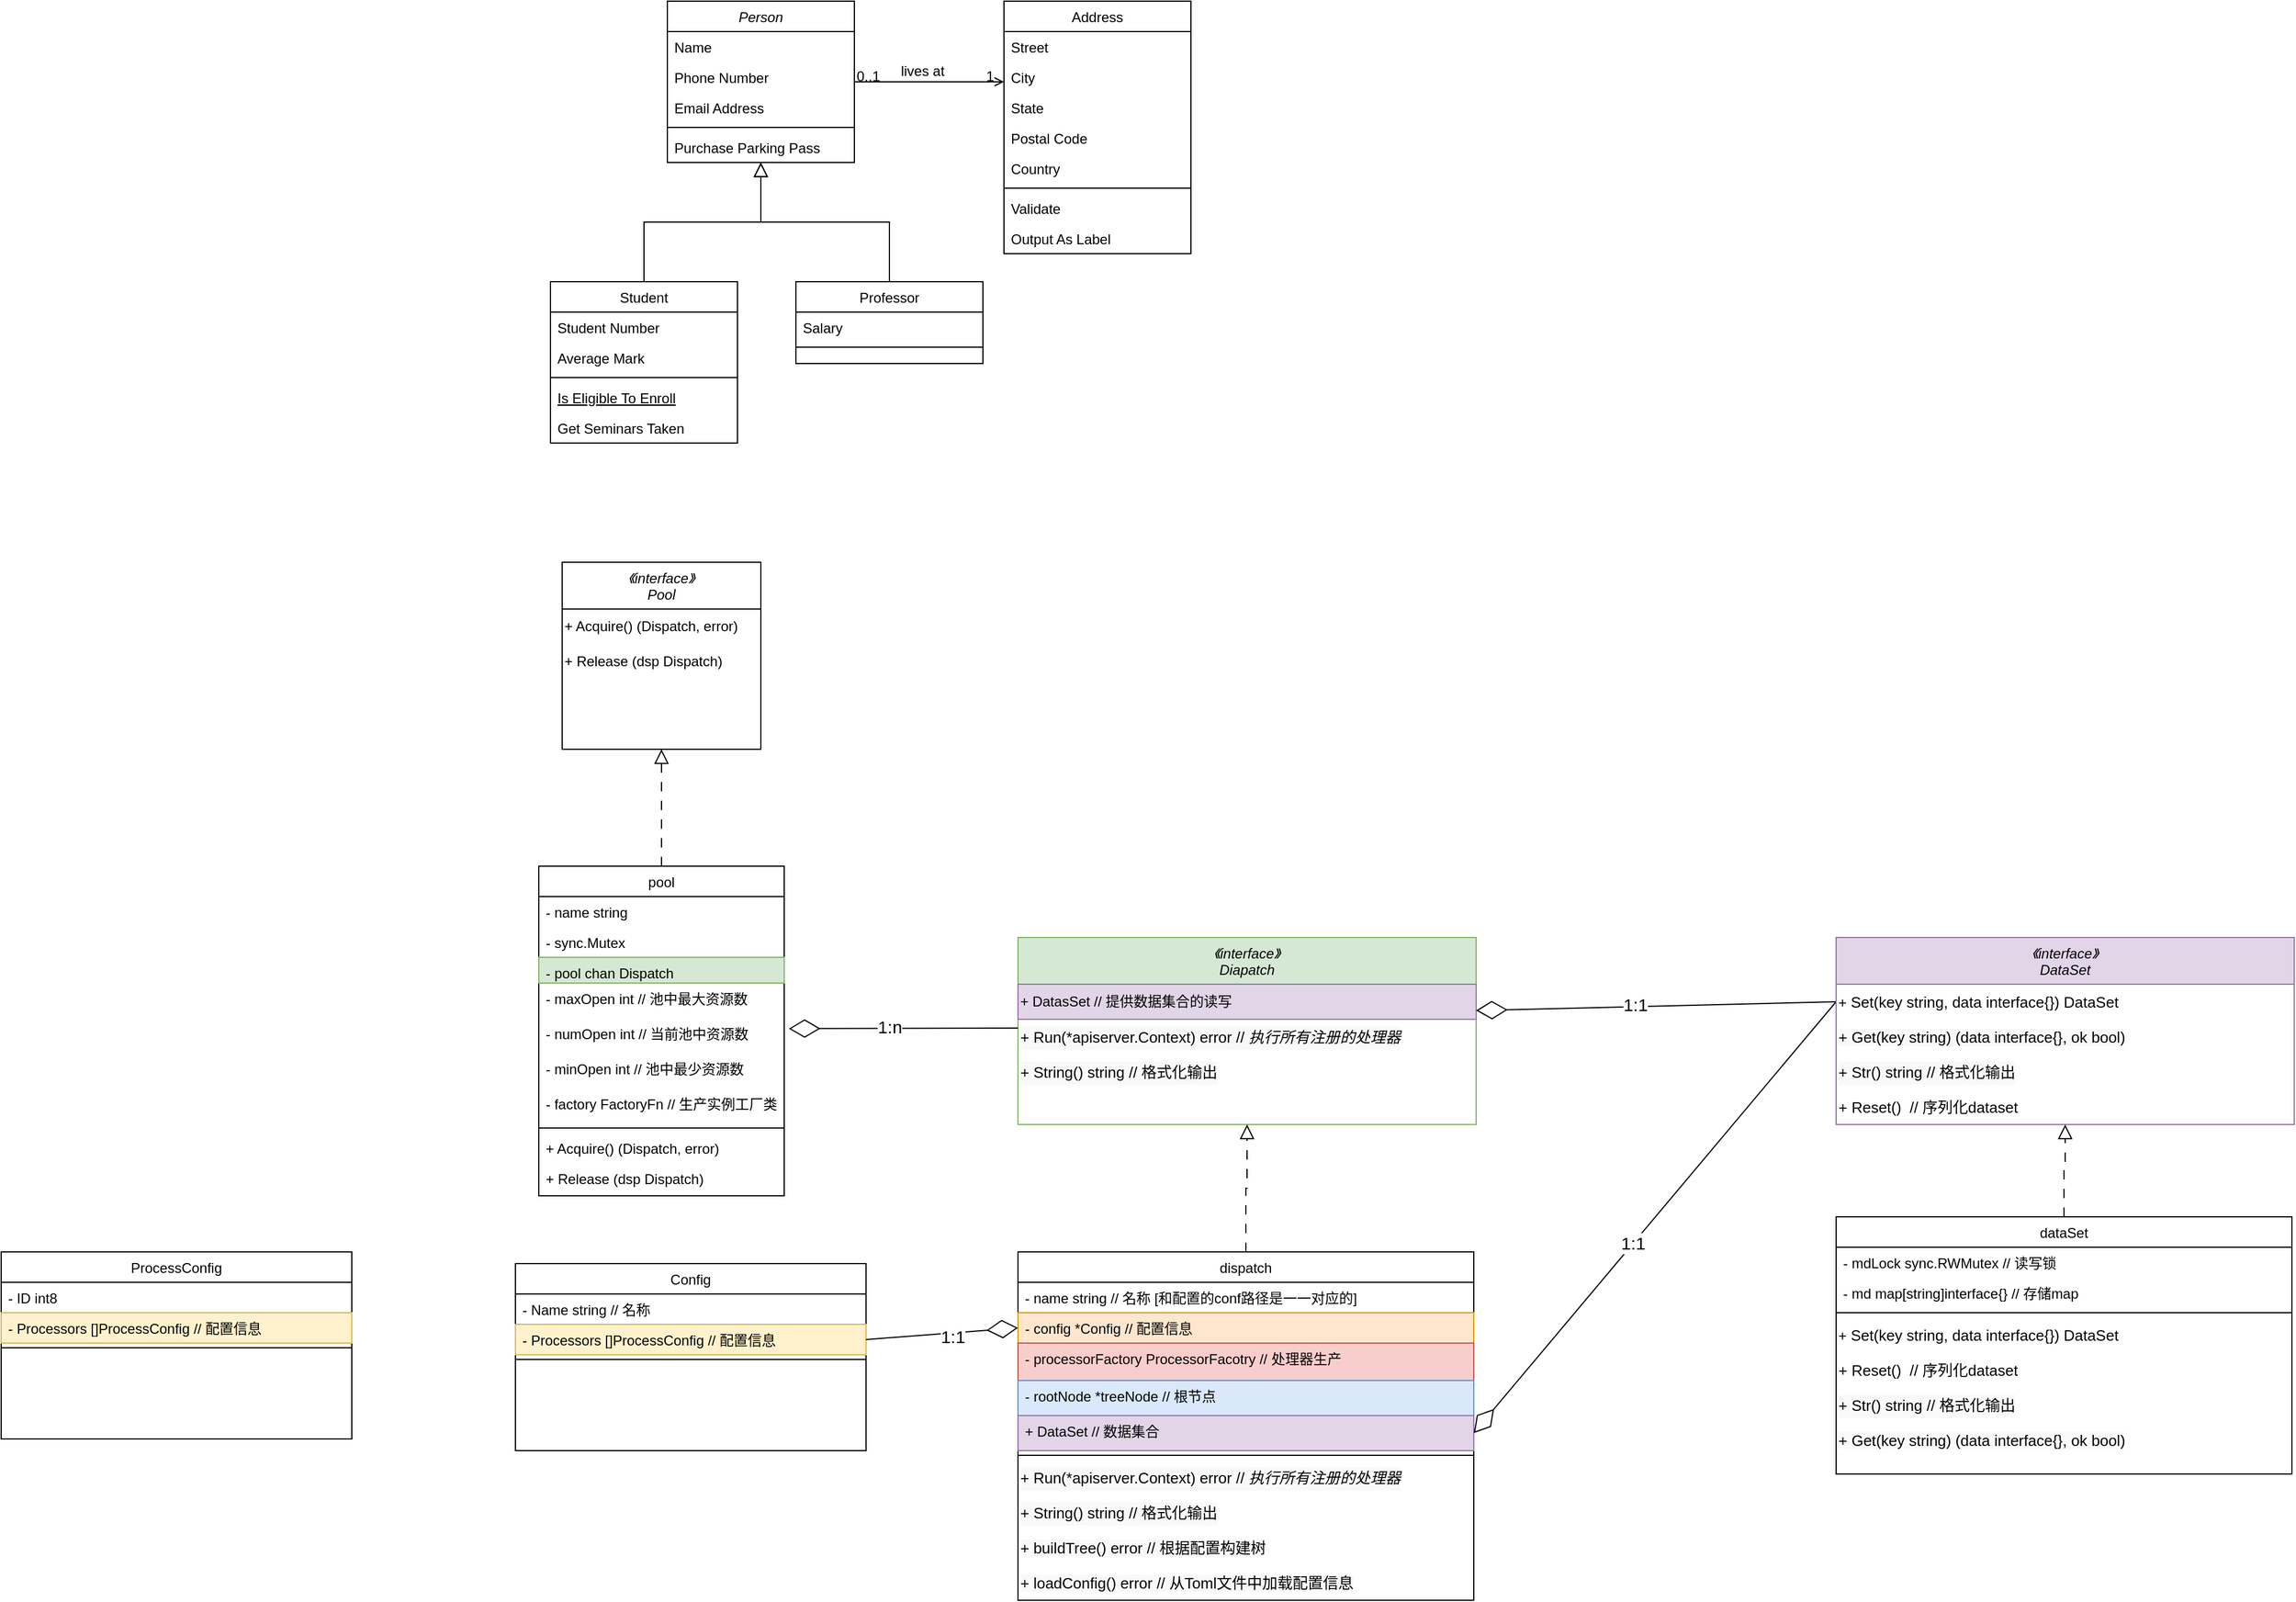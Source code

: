 <mxfile version="24.7.10">
  <diagram id="C5RBs43oDa-KdzZeNtuy" name="Page-1">
    <mxGraphModel dx="2261" dy="785" grid="1" gridSize="10" guides="1" tooltips="1" connect="1" arrows="1" fold="1" page="1" pageScale="1" pageWidth="827" pageHeight="1169" math="0" shadow="0">
      <root>
        <mxCell id="WIyWlLk6GJQsqaUBKTNV-0" />
        <mxCell id="WIyWlLk6GJQsqaUBKTNV-1" parent="WIyWlLk6GJQsqaUBKTNV-0" />
        <mxCell id="zkfFHV4jXpPFQw0GAbJ--0" value="Person" style="swimlane;fontStyle=2;align=center;verticalAlign=top;childLayout=stackLayout;horizontal=1;startSize=26;horizontalStack=0;resizeParent=1;resizeLast=0;collapsible=1;marginBottom=0;rounded=0;shadow=0;strokeWidth=1;" parent="WIyWlLk6GJQsqaUBKTNV-1" vertex="1">
          <mxGeometry x="220" y="120" width="160" height="138" as="geometry">
            <mxRectangle x="230" y="140" width="160" height="26" as="alternateBounds" />
          </mxGeometry>
        </mxCell>
        <mxCell id="zkfFHV4jXpPFQw0GAbJ--1" value="Name" style="text;align=left;verticalAlign=top;spacingLeft=4;spacingRight=4;overflow=hidden;rotatable=0;points=[[0,0.5],[1,0.5]];portConstraint=eastwest;" parent="zkfFHV4jXpPFQw0GAbJ--0" vertex="1">
          <mxGeometry y="26" width="160" height="26" as="geometry" />
        </mxCell>
        <mxCell id="zkfFHV4jXpPFQw0GAbJ--2" value="Phone Number" style="text;align=left;verticalAlign=top;spacingLeft=4;spacingRight=4;overflow=hidden;rotatable=0;points=[[0,0.5],[1,0.5]];portConstraint=eastwest;rounded=0;shadow=0;html=0;" parent="zkfFHV4jXpPFQw0GAbJ--0" vertex="1">
          <mxGeometry y="52" width="160" height="26" as="geometry" />
        </mxCell>
        <mxCell id="zkfFHV4jXpPFQw0GAbJ--3" value="Email Address" style="text;align=left;verticalAlign=top;spacingLeft=4;spacingRight=4;overflow=hidden;rotatable=0;points=[[0,0.5],[1,0.5]];portConstraint=eastwest;rounded=0;shadow=0;html=0;" parent="zkfFHV4jXpPFQw0GAbJ--0" vertex="1">
          <mxGeometry y="78" width="160" height="26" as="geometry" />
        </mxCell>
        <mxCell id="zkfFHV4jXpPFQw0GAbJ--4" value="" style="line;html=1;strokeWidth=1;align=left;verticalAlign=middle;spacingTop=-1;spacingLeft=3;spacingRight=3;rotatable=0;labelPosition=right;points=[];portConstraint=eastwest;" parent="zkfFHV4jXpPFQw0GAbJ--0" vertex="1">
          <mxGeometry y="104" width="160" height="8" as="geometry" />
        </mxCell>
        <mxCell id="zkfFHV4jXpPFQw0GAbJ--5" value="Purchase Parking Pass" style="text;align=left;verticalAlign=top;spacingLeft=4;spacingRight=4;overflow=hidden;rotatable=0;points=[[0,0.5],[1,0.5]];portConstraint=eastwest;" parent="zkfFHV4jXpPFQw0GAbJ--0" vertex="1">
          <mxGeometry y="112" width="160" height="26" as="geometry" />
        </mxCell>
        <mxCell id="zkfFHV4jXpPFQw0GAbJ--6" value="Student" style="swimlane;fontStyle=0;align=center;verticalAlign=top;childLayout=stackLayout;horizontal=1;startSize=26;horizontalStack=0;resizeParent=1;resizeLast=0;collapsible=1;marginBottom=0;rounded=0;shadow=0;strokeWidth=1;" parent="WIyWlLk6GJQsqaUBKTNV-1" vertex="1">
          <mxGeometry x="120" y="360" width="160" height="138" as="geometry">
            <mxRectangle x="130" y="380" width="160" height="26" as="alternateBounds" />
          </mxGeometry>
        </mxCell>
        <mxCell id="zkfFHV4jXpPFQw0GAbJ--7" value="Student Number" style="text;align=left;verticalAlign=top;spacingLeft=4;spacingRight=4;overflow=hidden;rotatable=0;points=[[0,0.5],[1,0.5]];portConstraint=eastwest;" parent="zkfFHV4jXpPFQw0GAbJ--6" vertex="1">
          <mxGeometry y="26" width="160" height="26" as="geometry" />
        </mxCell>
        <mxCell id="zkfFHV4jXpPFQw0GAbJ--8" value="Average Mark" style="text;align=left;verticalAlign=top;spacingLeft=4;spacingRight=4;overflow=hidden;rotatable=0;points=[[0,0.5],[1,0.5]];portConstraint=eastwest;rounded=0;shadow=0;html=0;" parent="zkfFHV4jXpPFQw0GAbJ--6" vertex="1">
          <mxGeometry y="52" width="160" height="26" as="geometry" />
        </mxCell>
        <mxCell id="zkfFHV4jXpPFQw0GAbJ--9" value="" style="line;html=1;strokeWidth=1;align=left;verticalAlign=middle;spacingTop=-1;spacingLeft=3;spacingRight=3;rotatable=0;labelPosition=right;points=[];portConstraint=eastwest;" parent="zkfFHV4jXpPFQw0GAbJ--6" vertex="1">
          <mxGeometry y="78" width="160" height="8" as="geometry" />
        </mxCell>
        <mxCell id="zkfFHV4jXpPFQw0GAbJ--10" value="Is Eligible To Enroll" style="text;align=left;verticalAlign=top;spacingLeft=4;spacingRight=4;overflow=hidden;rotatable=0;points=[[0,0.5],[1,0.5]];portConstraint=eastwest;fontStyle=4" parent="zkfFHV4jXpPFQw0GAbJ--6" vertex="1">
          <mxGeometry y="86" width="160" height="26" as="geometry" />
        </mxCell>
        <mxCell id="zkfFHV4jXpPFQw0GAbJ--11" value="Get Seminars Taken" style="text;align=left;verticalAlign=top;spacingLeft=4;spacingRight=4;overflow=hidden;rotatable=0;points=[[0,0.5],[1,0.5]];portConstraint=eastwest;" parent="zkfFHV4jXpPFQw0GAbJ--6" vertex="1">
          <mxGeometry y="112" width="160" height="26" as="geometry" />
        </mxCell>
        <mxCell id="zkfFHV4jXpPFQw0GAbJ--12" value="" style="endArrow=block;endSize=10;endFill=0;shadow=0;strokeWidth=1;rounded=0;curved=0;edgeStyle=elbowEdgeStyle;elbow=vertical;" parent="WIyWlLk6GJQsqaUBKTNV-1" source="zkfFHV4jXpPFQw0GAbJ--6" target="zkfFHV4jXpPFQw0GAbJ--0" edge="1">
          <mxGeometry width="160" relative="1" as="geometry">
            <mxPoint x="200" y="203" as="sourcePoint" />
            <mxPoint x="200" y="203" as="targetPoint" />
          </mxGeometry>
        </mxCell>
        <mxCell id="zkfFHV4jXpPFQw0GAbJ--13" value="Professor" style="swimlane;fontStyle=0;align=center;verticalAlign=top;childLayout=stackLayout;horizontal=1;startSize=26;horizontalStack=0;resizeParent=1;resizeLast=0;collapsible=1;marginBottom=0;rounded=0;shadow=0;strokeWidth=1;" parent="WIyWlLk6GJQsqaUBKTNV-1" vertex="1">
          <mxGeometry x="330" y="360" width="160" height="70" as="geometry">
            <mxRectangle x="340" y="380" width="170" height="26" as="alternateBounds" />
          </mxGeometry>
        </mxCell>
        <mxCell id="zkfFHV4jXpPFQw0GAbJ--14" value="Salary" style="text;align=left;verticalAlign=top;spacingLeft=4;spacingRight=4;overflow=hidden;rotatable=0;points=[[0,0.5],[1,0.5]];portConstraint=eastwest;" parent="zkfFHV4jXpPFQw0GAbJ--13" vertex="1">
          <mxGeometry y="26" width="160" height="26" as="geometry" />
        </mxCell>
        <mxCell id="zkfFHV4jXpPFQw0GAbJ--15" value="" style="line;html=1;strokeWidth=1;align=left;verticalAlign=middle;spacingTop=-1;spacingLeft=3;spacingRight=3;rotatable=0;labelPosition=right;points=[];portConstraint=eastwest;" parent="zkfFHV4jXpPFQw0GAbJ--13" vertex="1">
          <mxGeometry y="52" width="160" height="8" as="geometry" />
        </mxCell>
        <mxCell id="zkfFHV4jXpPFQw0GAbJ--16" value="" style="endArrow=block;endSize=10;endFill=0;shadow=0;strokeWidth=1;rounded=0;curved=0;edgeStyle=elbowEdgeStyle;elbow=vertical;" parent="WIyWlLk6GJQsqaUBKTNV-1" source="zkfFHV4jXpPFQw0GAbJ--13" target="zkfFHV4jXpPFQw0GAbJ--0" edge="1">
          <mxGeometry width="160" relative="1" as="geometry">
            <mxPoint x="210" y="373" as="sourcePoint" />
            <mxPoint x="310" y="271" as="targetPoint" />
          </mxGeometry>
        </mxCell>
        <mxCell id="zkfFHV4jXpPFQw0GAbJ--17" value="Address" style="swimlane;fontStyle=0;align=center;verticalAlign=top;childLayout=stackLayout;horizontal=1;startSize=26;horizontalStack=0;resizeParent=1;resizeLast=0;collapsible=1;marginBottom=0;rounded=0;shadow=0;strokeWidth=1;" parent="WIyWlLk6GJQsqaUBKTNV-1" vertex="1">
          <mxGeometry x="508" y="120" width="160" height="216" as="geometry">
            <mxRectangle x="550" y="140" width="160" height="26" as="alternateBounds" />
          </mxGeometry>
        </mxCell>
        <mxCell id="zkfFHV4jXpPFQw0GAbJ--18" value="Street" style="text;align=left;verticalAlign=top;spacingLeft=4;spacingRight=4;overflow=hidden;rotatable=0;points=[[0,0.5],[1,0.5]];portConstraint=eastwest;" parent="zkfFHV4jXpPFQw0GAbJ--17" vertex="1">
          <mxGeometry y="26" width="160" height="26" as="geometry" />
        </mxCell>
        <mxCell id="zkfFHV4jXpPFQw0GAbJ--19" value="City" style="text;align=left;verticalAlign=top;spacingLeft=4;spacingRight=4;overflow=hidden;rotatable=0;points=[[0,0.5],[1,0.5]];portConstraint=eastwest;rounded=0;shadow=0;html=0;" parent="zkfFHV4jXpPFQw0GAbJ--17" vertex="1">
          <mxGeometry y="52" width="160" height="26" as="geometry" />
        </mxCell>
        <mxCell id="zkfFHV4jXpPFQw0GAbJ--20" value="State" style="text;align=left;verticalAlign=top;spacingLeft=4;spacingRight=4;overflow=hidden;rotatable=0;points=[[0,0.5],[1,0.5]];portConstraint=eastwest;rounded=0;shadow=0;html=0;" parent="zkfFHV4jXpPFQw0GAbJ--17" vertex="1">
          <mxGeometry y="78" width="160" height="26" as="geometry" />
        </mxCell>
        <mxCell id="zkfFHV4jXpPFQw0GAbJ--21" value="Postal Code" style="text;align=left;verticalAlign=top;spacingLeft=4;spacingRight=4;overflow=hidden;rotatable=0;points=[[0,0.5],[1,0.5]];portConstraint=eastwest;rounded=0;shadow=0;html=0;" parent="zkfFHV4jXpPFQw0GAbJ--17" vertex="1">
          <mxGeometry y="104" width="160" height="26" as="geometry" />
        </mxCell>
        <mxCell id="zkfFHV4jXpPFQw0GAbJ--22" value="Country" style="text;align=left;verticalAlign=top;spacingLeft=4;spacingRight=4;overflow=hidden;rotatable=0;points=[[0,0.5],[1,0.5]];portConstraint=eastwest;rounded=0;shadow=0;html=0;" parent="zkfFHV4jXpPFQw0GAbJ--17" vertex="1">
          <mxGeometry y="130" width="160" height="26" as="geometry" />
        </mxCell>
        <mxCell id="zkfFHV4jXpPFQw0GAbJ--23" value="" style="line;html=1;strokeWidth=1;align=left;verticalAlign=middle;spacingTop=-1;spacingLeft=3;spacingRight=3;rotatable=0;labelPosition=right;points=[];portConstraint=eastwest;" parent="zkfFHV4jXpPFQw0GAbJ--17" vertex="1">
          <mxGeometry y="156" width="160" height="8" as="geometry" />
        </mxCell>
        <mxCell id="zkfFHV4jXpPFQw0GAbJ--24" value="Validate" style="text;align=left;verticalAlign=top;spacingLeft=4;spacingRight=4;overflow=hidden;rotatable=0;points=[[0,0.5],[1,0.5]];portConstraint=eastwest;" parent="zkfFHV4jXpPFQw0GAbJ--17" vertex="1">
          <mxGeometry y="164" width="160" height="26" as="geometry" />
        </mxCell>
        <mxCell id="zkfFHV4jXpPFQw0GAbJ--25" value="Output As Label" style="text;align=left;verticalAlign=top;spacingLeft=4;spacingRight=4;overflow=hidden;rotatable=0;points=[[0,0.5],[1,0.5]];portConstraint=eastwest;" parent="zkfFHV4jXpPFQw0GAbJ--17" vertex="1">
          <mxGeometry y="190" width="160" height="26" as="geometry" />
        </mxCell>
        <mxCell id="zkfFHV4jXpPFQw0GAbJ--26" value="" style="endArrow=open;shadow=0;strokeWidth=1;rounded=0;curved=0;endFill=1;edgeStyle=elbowEdgeStyle;elbow=vertical;" parent="WIyWlLk6GJQsqaUBKTNV-1" source="zkfFHV4jXpPFQw0GAbJ--0" target="zkfFHV4jXpPFQw0GAbJ--17" edge="1">
          <mxGeometry x="0.5" y="41" relative="1" as="geometry">
            <mxPoint x="380" y="192" as="sourcePoint" />
            <mxPoint x="540" y="192" as="targetPoint" />
            <mxPoint x="-40" y="32" as="offset" />
          </mxGeometry>
        </mxCell>
        <mxCell id="zkfFHV4jXpPFQw0GAbJ--27" value="0..1" style="resizable=0;align=left;verticalAlign=bottom;labelBackgroundColor=none;fontSize=12;" parent="zkfFHV4jXpPFQw0GAbJ--26" connectable="0" vertex="1">
          <mxGeometry x="-1" relative="1" as="geometry">
            <mxPoint y="4" as="offset" />
          </mxGeometry>
        </mxCell>
        <mxCell id="zkfFHV4jXpPFQw0GAbJ--28" value="1" style="resizable=0;align=right;verticalAlign=bottom;labelBackgroundColor=none;fontSize=12;" parent="zkfFHV4jXpPFQw0GAbJ--26" connectable="0" vertex="1">
          <mxGeometry x="1" relative="1" as="geometry">
            <mxPoint x="-7" y="4" as="offset" />
          </mxGeometry>
        </mxCell>
        <mxCell id="zkfFHV4jXpPFQw0GAbJ--29" value="lives at" style="text;html=1;resizable=0;points=[];;align=center;verticalAlign=middle;labelBackgroundColor=none;rounded=0;shadow=0;strokeWidth=1;fontSize=12;" parent="zkfFHV4jXpPFQw0GAbJ--26" vertex="1" connectable="0">
          <mxGeometry x="0.5" y="49" relative="1" as="geometry">
            <mxPoint x="-38" y="40" as="offset" />
          </mxGeometry>
        </mxCell>
        <mxCell id="RczMax2r31ByXmlt5z05-0" value="《interface》&#xa;Pool" style="swimlane;fontStyle=2;align=center;verticalAlign=top;childLayout=stackLayout;horizontal=1;startSize=40;horizontalStack=0;resizeParent=1;resizeLast=0;collapsible=1;marginBottom=0;rounded=0;shadow=0;strokeWidth=1;" parent="WIyWlLk6GJQsqaUBKTNV-1" vertex="1">
          <mxGeometry x="130" y="600" width="170" height="160" as="geometry">
            <mxRectangle x="190" y="630" width="160" height="26" as="alternateBounds" />
          </mxGeometry>
        </mxCell>
        <mxCell id="lq7LgunMjQ7Xtg1Cg7Fh-3" value="+ Acquire() (Dispatch, error)" style="text;html=1;align=left;verticalAlign=middle;whiteSpace=wrap;rounded=0;" vertex="1" parent="RczMax2r31ByXmlt5z05-0">
          <mxGeometry y="40" width="170" height="30" as="geometry" />
        </mxCell>
        <mxCell id="lq7LgunMjQ7Xtg1Cg7Fh-4" value="+ Release (dsp Dispatch)" style="text;html=1;align=left;verticalAlign=middle;whiteSpace=wrap;rounded=0;" vertex="1" parent="RczMax2r31ByXmlt5z05-0">
          <mxGeometry y="70" width="170" height="30" as="geometry" />
        </mxCell>
        <mxCell id="RczMax2r31ByXmlt5z05-6" value="pool" style="swimlane;fontStyle=0;align=center;verticalAlign=top;childLayout=stackLayout;horizontal=1;startSize=26;horizontalStack=0;resizeParent=1;resizeLast=0;collapsible=1;marginBottom=0;rounded=0;shadow=0;strokeWidth=1;" parent="WIyWlLk6GJQsqaUBKTNV-1" vertex="1">
          <mxGeometry x="110" y="860" width="210" height="282" as="geometry">
            <mxRectangle x="130" y="380" width="160" height="26" as="alternateBounds" />
          </mxGeometry>
        </mxCell>
        <mxCell id="RczMax2r31ByXmlt5z05-7" value="- name string" style="text;align=left;verticalAlign=top;spacingLeft=4;spacingRight=4;overflow=hidden;rotatable=0;points=[[0,0.5],[1,0.5]];portConstraint=eastwest;" parent="RczMax2r31ByXmlt5z05-6" vertex="1">
          <mxGeometry y="26" width="210" height="26" as="geometry" />
        </mxCell>
        <mxCell id="RczMax2r31ByXmlt5z05-8" value="- sync.Mutex" style="text;align=left;verticalAlign=top;spacingLeft=4;spacingRight=4;overflow=hidden;rotatable=0;points=[[0,0.5],[1,0.5]];portConstraint=eastwest;rounded=0;shadow=0;html=0;" parent="RczMax2r31ByXmlt5z05-6" vertex="1">
          <mxGeometry y="52" width="210" height="26" as="geometry" />
        </mxCell>
        <mxCell id="lq7LgunMjQ7Xtg1Cg7Fh-9" value="- pool chan Dispatch" style="text;align=left;verticalAlign=top;spacingLeft=4;spacingRight=4;overflow=hidden;rotatable=0;points=[[0,0.5],[1,0.5]];portConstraint=eastwest;rounded=0;shadow=0;html=0;whiteSpace=wrap;fillColor=#d5e8d4;strokeColor=#82b366;" vertex="1" parent="RczMax2r31ByXmlt5z05-6">
          <mxGeometry y="78" width="210" height="22" as="geometry" />
        </mxCell>
        <mxCell id="lq7LgunMjQ7Xtg1Cg7Fh-12" value="- maxOpen int // 池中最大资源数" style="text;align=left;verticalAlign=top;spacingLeft=4;spacingRight=4;overflow=hidden;rotatable=0;points=[[0,0.5],[1,0.5]];portConstraint=eastwest;rounded=0;shadow=0;html=0;" vertex="1" parent="RczMax2r31ByXmlt5z05-6">
          <mxGeometry y="100" width="210" height="30" as="geometry" />
        </mxCell>
        <mxCell id="lq7LgunMjQ7Xtg1Cg7Fh-13" value="- numOpen int // 当前池中资源数" style="text;align=left;verticalAlign=top;spacingLeft=4;spacingRight=4;overflow=hidden;rotatable=0;points=[[0,0.5],[1,0.5]];portConstraint=eastwest;rounded=0;shadow=0;html=0;" vertex="1" parent="RczMax2r31ByXmlt5z05-6">
          <mxGeometry y="130" width="210" height="30" as="geometry" />
        </mxCell>
        <mxCell id="lq7LgunMjQ7Xtg1Cg7Fh-14" value="- minOpen int // 池中最少资源数" style="text;align=left;verticalAlign=top;spacingLeft=4;spacingRight=4;overflow=hidden;rotatable=0;points=[[0,0.5],[1,0.5]];portConstraint=eastwest;rounded=0;shadow=0;html=0;" vertex="1" parent="RczMax2r31ByXmlt5z05-6">
          <mxGeometry y="160" width="210" height="30" as="geometry" />
        </mxCell>
        <mxCell id="lq7LgunMjQ7Xtg1Cg7Fh-15" value="- factory FactoryFn // 生产实例工厂类" style="text;align=left;verticalAlign=top;spacingLeft=4;spacingRight=4;overflow=hidden;rotatable=0;points=[[0,0.5],[1,0.5]];portConstraint=eastwest;rounded=0;shadow=0;html=0;" vertex="1" parent="RczMax2r31ByXmlt5z05-6">
          <mxGeometry y="190" width="210" height="30" as="geometry" />
        </mxCell>
        <mxCell id="RczMax2r31ByXmlt5z05-9" value="" style="line;html=1;strokeWidth=1;align=left;verticalAlign=middle;spacingTop=-1;spacingLeft=3;spacingRight=3;rotatable=0;labelPosition=right;points=[];portConstraint=eastwest;" parent="RczMax2r31ByXmlt5z05-6" vertex="1">
          <mxGeometry y="220" width="210" height="8" as="geometry" />
        </mxCell>
        <mxCell id="RczMax2r31ByXmlt5z05-11" value="+ Acquire() (Dispatch, error)" style="text;align=left;verticalAlign=top;spacingLeft=4;spacingRight=4;overflow=hidden;rotatable=0;points=[[0,0.5],[1,0.5]];portConstraint=eastwest;" parent="RczMax2r31ByXmlt5z05-6" vertex="1">
          <mxGeometry y="228" width="210" height="26" as="geometry" />
        </mxCell>
        <mxCell id="lq7LgunMjQ7Xtg1Cg7Fh-16" value="+ Release (dsp Dispatch)" style="text;align=left;verticalAlign=top;spacingLeft=4;spacingRight=4;overflow=hidden;rotatable=0;points=[[0,0.5],[1,0.5]];portConstraint=eastwest;" vertex="1" parent="RczMax2r31ByXmlt5z05-6">
          <mxGeometry y="254" width="210" height="26" as="geometry" />
        </mxCell>
        <mxCell id="RczMax2r31ByXmlt5z05-12" value="" style="endArrow=block;endSize=10;endFill=0;shadow=0;strokeWidth=1;rounded=0;curved=0;edgeStyle=elbowEdgeStyle;elbow=vertical;dashed=1;dashPattern=8 8;" parent="WIyWlLk6GJQsqaUBKTNV-1" source="RczMax2r31ByXmlt5z05-6" target="RczMax2r31ByXmlt5z05-0" edge="1">
          <mxGeometry width="160" relative="1" as="geometry">
            <mxPoint x="170" y="713" as="sourcePoint" />
            <mxPoint x="170" y="713" as="targetPoint" />
          </mxGeometry>
        </mxCell>
        <mxCell id="lq7LgunMjQ7Xtg1Cg7Fh-23" value="《interface》&#xa;Diapatch" style="swimlane;fontStyle=2;align=center;verticalAlign=top;childLayout=stackLayout;horizontal=1;startSize=40;horizontalStack=0;resizeParent=1;resizeLast=0;collapsible=1;marginBottom=0;rounded=0;shadow=0;strokeWidth=1;fillColor=#d5e8d4;strokeColor=#82b366;" vertex="1" parent="WIyWlLk6GJQsqaUBKTNV-1">
          <mxGeometry x="520" y="921" width="392" height="160" as="geometry">
            <mxRectangle x="190" y="630" width="160" height="26" as="alternateBounds" />
          </mxGeometry>
        </mxCell>
        <mxCell id="lq7LgunMjQ7Xtg1Cg7Fh-26" value="+ DatasSet // 提供数据集合的读写" style="text;html=1;align=left;verticalAlign=middle;whiteSpace=wrap;rounded=0;fillColor=#e1d5e7;strokeColor=#9673a6;" vertex="1" parent="lq7LgunMjQ7Xtg1Cg7Fh-23">
          <mxGeometry y="40" width="392" height="30" as="geometry" />
        </mxCell>
        <mxCell id="lq7LgunMjQ7Xtg1Cg7Fh-27" value="&lt;div style=&quot;background-color: rgb(248, 249, 250); font-size: 13px; line-height: 20px; white-space: pre;&quot;&gt;&lt;font face=&quot;Helvetica&quot;&gt;+ Run(*apiserver.Context) error //&lt;/font&gt;&lt;span style=&quot;font-style: italic;&quot;&gt; 执行所有注册的处理器&lt;/span&gt;&lt;/div&gt;" style="text;html=1;align=left;verticalAlign=middle;whiteSpace=wrap;rounded=0;" vertex="1" parent="lq7LgunMjQ7Xtg1Cg7Fh-23">
          <mxGeometry y="70" width="392" height="30" as="geometry" />
        </mxCell>
        <mxCell id="lq7LgunMjQ7Xtg1Cg7Fh-29" value="&lt;div style=&quot;background-color: rgb(248, 249, 250); font-size: 13px; line-height: 20px; white-space: pre;&quot;&gt;&lt;font face=&quot;Helvetica&quot;&gt;+ String() string // 格式化输出&lt;/font&gt;&lt;/div&gt;" style="text;html=1;align=left;verticalAlign=middle;whiteSpace=wrap;rounded=0;" vertex="1" parent="lq7LgunMjQ7Xtg1Cg7Fh-23">
          <mxGeometry y="100" width="392" height="30" as="geometry" />
        </mxCell>
        <mxCell id="lq7LgunMjQ7Xtg1Cg7Fh-33" value="" style="endArrow=diamondThin;endFill=0;endSize=24;html=1;rounded=0;exitX=0;exitY=0.25;exitDx=0;exitDy=0;entryX=1.019;entryY=0.3;entryDx=0;entryDy=0;entryPerimeter=0;" edge="1" parent="WIyWlLk6GJQsqaUBKTNV-1" source="lq7LgunMjQ7Xtg1Cg7Fh-27" target="lq7LgunMjQ7Xtg1Cg7Fh-13">
          <mxGeometry width="160" relative="1" as="geometry">
            <mxPoint x="330" y="1000" as="sourcePoint" />
            <mxPoint x="360" y="1050" as="targetPoint" />
          </mxGeometry>
        </mxCell>
        <mxCell id="lq7LgunMjQ7Xtg1Cg7Fh-34" value="&lt;font style=&quot;font-size: 15px;&quot;&gt;1:n&lt;/font&gt;" style="edgeLabel;html=1;align=center;verticalAlign=middle;resizable=0;points=[];" vertex="1" connectable="0" parent="lq7LgunMjQ7Xtg1Cg7Fh-33">
          <mxGeometry x="0.122" y="-2" relative="1" as="geometry">
            <mxPoint as="offset" />
          </mxGeometry>
        </mxCell>
        <mxCell id="lq7LgunMjQ7Xtg1Cg7Fh-35" value="" style="endArrow=block;endSize=10;endFill=0;shadow=0;strokeWidth=1;rounded=0;curved=0;edgeStyle=elbowEdgeStyle;elbow=vertical;dashed=1;dashPattern=8 8;entryX=0.5;entryY=1;entryDx=0;entryDy=0;exitX=0.5;exitY=0;exitDx=0;exitDy=0;" edge="1" parent="WIyWlLk6GJQsqaUBKTNV-1" source="lq7LgunMjQ7Xtg1Cg7Fh-36" target="lq7LgunMjQ7Xtg1Cg7Fh-23">
          <mxGeometry width="160" relative="1" as="geometry">
            <mxPoint x="715.5" y="1181" as="sourcePoint" />
            <mxPoint x="710" y="1100" as="targetPoint" />
          </mxGeometry>
        </mxCell>
        <mxCell id="lq7LgunMjQ7Xtg1Cg7Fh-36" value="dispatch" style="swimlane;fontStyle=0;align=center;verticalAlign=top;childLayout=stackLayout;horizontal=1;startSize=26;horizontalStack=0;resizeParent=1;resizeLast=0;collapsible=1;marginBottom=0;rounded=0;shadow=0;strokeWidth=1;" vertex="1" parent="WIyWlLk6GJQsqaUBKTNV-1">
          <mxGeometry x="520" y="1190" width="390" height="298" as="geometry">
            <mxRectangle x="130" y="380" width="160" height="26" as="alternateBounds" />
          </mxGeometry>
        </mxCell>
        <mxCell id="lq7LgunMjQ7Xtg1Cg7Fh-37" value="- name string // 名称 [和配置的conf路径是一一对应的]" style="text;align=left;verticalAlign=top;spacingLeft=4;spacingRight=4;overflow=hidden;rotatable=0;points=[[0,0.5],[1,0.5]];portConstraint=eastwest;" vertex="1" parent="lq7LgunMjQ7Xtg1Cg7Fh-36">
          <mxGeometry y="26" width="390" height="26" as="geometry" />
        </mxCell>
        <mxCell id="lq7LgunMjQ7Xtg1Cg7Fh-38" value="- config *Config // 配置信息" style="text;align=left;verticalAlign=top;spacingLeft=4;spacingRight=4;overflow=hidden;rotatable=0;points=[[0,0.5],[1,0.5]];portConstraint=eastwest;rounded=0;shadow=0;html=0;fillColor=#ffe6cc;strokeColor=#d79b00;" vertex="1" parent="lq7LgunMjQ7Xtg1Cg7Fh-36">
          <mxGeometry y="52" width="390" height="26" as="geometry" />
        </mxCell>
        <mxCell id="lq7LgunMjQ7Xtg1Cg7Fh-39" value="- processorFactory ProcessorFacotry // 处理器生产" style="text;align=left;verticalAlign=top;spacingLeft=4;spacingRight=4;overflow=hidden;rotatable=0;points=[[0,0.5],[1,0.5]];portConstraint=eastwest;rounded=0;shadow=0;html=0;whiteSpace=wrap;fillColor=#f8cecc;strokeColor=#b85450;" vertex="1" parent="lq7LgunMjQ7Xtg1Cg7Fh-36">
          <mxGeometry y="78" width="390" height="32" as="geometry" />
        </mxCell>
        <mxCell id="lq7LgunMjQ7Xtg1Cg7Fh-40" value="- rootNode *treeNode // 根节点" style="text;align=left;verticalAlign=top;spacingLeft=4;spacingRight=4;overflow=hidden;rotatable=0;points=[[0,0.5],[1,0.5]];portConstraint=eastwest;rounded=0;shadow=0;html=0;fillColor=#dae8fc;strokeColor=#6c8ebf;" vertex="1" parent="lq7LgunMjQ7Xtg1Cg7Fh-36">
          <mxGeometry y="110" width="390" height="30" as="geometry" />
        </mxCell>
        <mxCell id="lq7LgunMjQ7Xtg1Cg7Fh-41" value="+ DataSet // 数据集合" style="text;align=left;verticalAlign=top;spacingLeft=4;spacingRight=4;overflow=hidden;rotatable=0;points=[[0,0.5],[1,0.5]];portConstraint=eastwest;rounded=0;shadow=0;html=0;fillColor=#e1d5e7;strokeColor=#9673a6;" vertex="1" parent="lq7LgunMjQ7Xtg1Cg7Fh-36">
          <mxGeometry y="140" width="390" height="30" as="geometry" />
        </mxCell>
        <mxCell id="lq7LgunMjQ7Xtg1Cg7Fh-44" value="" style="line;html=1;strokeWidth=1;align=left;verticalAlign=middle;spacingTop=-1;spacingLeft=3;spacingRight=3;rotatable=0;labelPosition=right;points=[];portConstraint=eastwest;" vertex="1" parent="lq7LgunMjQ7Xtg1Cg7Fh-36">
          <mxGeometry y="170" width="390" height="8" as="geometry" />
        </mxCell>
        <mxCell id="lq7LgunMjQ7Xtg1Cg7Fh-47" value="&lt;div style=&quot;background-color: rgb(248, 249, 250); font-size: 13px; line-height: 20px; white-space: pre;&quot;&gt;&lt;font face=&quot;Helvetica&quot;&gt;+ Run(*apiserver.Context) error //&lt;/font&gt;&lt;span style=&quot;font-style: italic;&quot;&gt; 执行所有注册的处理器&lt;/span&gt;&lt;/div&gt;" style="text;html=1;align=left;verticalAlign=middle;whiteSpace=wrap;rounded=0;" vertex="1" parent="lq7LgunMjQ7Xtg1Cg7Fh-36">
          <mxGeometry y="178" width="390" height="30" as="geometry" />
        </mxCell>
        <mxCell id="lq7LgunMjQ7Xtg1Cg7Fh-48" value="&lt;div style=&quot;background-color: rgb(248, 249, 250); font-size: 13px; line-height: 20px; white-space: pre;&quot;&gt;&lt;font face=&quot;Helvetica&quot;&gt;+ String() string // 格式化输出&lt;/font&gt;&lt;/div&gt;" style="text;html=1;align=left;verticalAlign=middle;whiteSpace=wrap;rounded=0;" vertex="1" parent="lq7LgunMjQ7Xtg1Cg7Fh-36">
          <mxGeometry y="208" width="390" height="30" as="geometry" />
        </mxCell>
        <mxCell id="lq7LgunMjQ7Xtg1Cg7Fh-82" value="&lt;div style=&quot;line-height: 20px;&quot;&gt;&lt;font style=&quot;font-size: 13px; white-space: pre; background-color: rgb(248, 249, 250);&quot; face=&quot;Helvetica&quot;&gt;+ buildTree() error // 根据配置构建树&lt;/font&gt;&lt;/div&gt;" style="text;html=1;align=left;verticalAlign=middle;whiteSpace=wrap;rounded=0;" vertex="1" parent="lq7LgunMjQ7Xtg1Cg7Fh-36">
          <mxGeometry y="238" width="390" height="30" as="geometry" />
        </mxCell>
        <mxCell id="lq7LgunMjQ7Xtg1Cg7Fh-83" value="&lt;div style=&quot;line-height: 20px;&quot;&gt;&lt;font style=&quot;font-size: 13px; white-space: pre; background-color: rgb(248, 249, 250);&quot; face=&quot;Helvetica&quot;&gt;+ loadConfig() error // 从Toml文件中加载配置信息&lt;/font&gt;&lt;/div&gt;" style="text;html=1;align=left;verticalAlign=middle;whiteSpace=wrap;rounded=0;" vertex="1" parent="lq7LgunMjQ7Xtg1Cg7Fh-36">
          <mxGeometry y="268" width="390" height="30" as="geometry" />
        </mxCell>
        <mxCell id="lq7LgunMjQ7Xtg1Cg7Fh-49" value="" style="endArrow=diamondThin;endFill=0;endSize=24;html=1;rounded=0;entryX=1;entryY=0.75;entryDx=0;entryDy=0;exitX=0;exitY=0.5;exitDx=0;exitDy=0;" edge="1" parent="WIyWlLk6GJQsqaUBKTNV-1" source="lq7LgunMjQ7Xtg1Cg7Fh-55" target="lq7LgunMjQ7Xtg1Cg7Fh-26">
          <mxGeometry width="160" relative="1" as="geometry">
            <mxPoint x="1210" y="980" as="sourcePoint" />
            <mxPoint x="920" y="1000.5" as="targetPoint" />
          </mxGeometry>
        </mxCell>
        <mxCell id="lq7LgunMjQ7Xtg1Cg7Fh-50" value="&lt;font style=&quot;font-size: 15px;&quot;&gt;1:1&lt;/font&gt;" style="edgeLabel;html=1;align=center;verticalAlign=middle;resizable=0;points=[];" vertex="1" connectable="0" parent="lq7LgunMjQ7Xtg1Cg7Fh-49">
          <mxGeometry x="0.122" y="-2" relative="1" as="geometry">
            <mxPoint x="1" as="offset" />
          </mxGeometry>
        </mxCell>
        <mxCell id="lq7LgunMjQ7Xtg1Cg7Fh-52" value="" style="endArrow=diamondThin;endFill=0;endSize=24;html=1;rounded=0;entryX=1;entryY=0.5;entryDx=0;entryDy=0;exitX=0;exitY=0.5;exitDx=0;exitDy=0;" edge="1" parent="WIyWlLk6GJQsqaUBKTNV-1" source="lq7LgunMjQ7Xtg1Cg7Fh-55" target="lq7LgunMjQ7Xtg1Cg7Fh-41">
          <mxGeometry width="160" relative="1" as="geometry">
            <mxPoint x="1210" y="990" as="sourcePoint" />
            <mxPoint x="1037" y="1220" as="targetPoint" />
          </mxGeometry>
        </mxCell>
        <mxCell id="lq7LgunMjQ7Xtg1Cg7Fh-53" value="&lt;font style=&quot;font-size: 15px;&quot;&gt;1:1&lt;/font&gt;" style="edgeLabel;html=1;align=center;verticalAlign=middle;resizable=0;points=[];" vertex="1" connectable="0" parent="lq7LgunMjQ7Xtg1Cg7Fh-52">
          <mxGeometry x="0.122" y="-2" relative="1" as="geometry">
            <mxPoint x="1" as="offset" />
          </mxGeometry>
        </mxCell>
        <mxCell id="lq7LgunMjQ7Xtg1Cg7Fh-54" value="《interface》&#xa;DataSet" style="swimlane;fontStyle=2;align=center;verticalAlign=top;childLayout=stackLayout;horizontal=1;startSize=40;horizontalStack=0;resizeParent=1;resizeLast=0;collapsible=1;marginBottom=0;rounded=0;shadow=0;strokeWidth=1;fillColor=#e1d5e7;strokeColor=#9673a6;" vertex="1" parent="WIyWlLk6GJQsqaUBKTNV-1">
          <mxGeometry x="1220" y="921" width="392" height="160" as="geometry">
            <mxRectangle x="190" y="630" width="160" height="26" as="alternateBounds" />
          </mxGeometry>
        </mxCell>
        <mxCell id="lq7LgunMjQ7Xtg1Cg7Fh-55" value="+&lt;font style=&quot;font-size: 13px;&quot;&gt;&amp;nbsp;Set(key string, data interface{}) DataSet&lt;/font&gt;" style="text;html=1;align=left;verticalAlign=middle;whiteSpace=wrap;rounded=0;" vertex="1" parent="lq7LgunMjQ7Xtg1Cg7Fh-54">
          <mxGeometry y="40" width="392" height="30" as="geometry" />
        </mxCell>
        <mxCell id="lq7LgunMjQ7Xtg1Cg7Fh-56" value="&lt;div style=&quot;font-size: 13px; line-height: 20px; white-space: pre;&quot;&gt;&lt;span style=&quot;background-color: rgb(248, 249, 250);&quot;&gt;&lt;font face=&quot;Helvetica&quot;&gt;&lt;font style=&quot;font-size: 13px;&quot;&gt;+ &lt;/font&gt;&lt;span style=&quot;white-space: normal;&quot;&gt;Get&lt;/span&gt;&lt;span style=&quot;white-space: normal;&quot;&gt;(key &lt;/span&gt;&lt;span style=&quot;white-space: normal;&quot;&gt;string&lt;/span&gt;&lt;span style=&quot;white-space: normal;&quot;&gt;) (data &lt;/span&gt;&lt;span style=&quot;white-space: normal;&quot;&gt;interface&lt;/span&gt;&lt;span style=&quot;white-space: normal;&quot;&gt;{}&lt;/span&gt;&lt;span style=&quot;white-space: normal;&quot;&gt;, &lt;/span&gt;&lt;span style=&quot;white-space: normal;&quot;&gt;ok &lt;/span&gt;&lt;span style=&quot;white-space: normal;&quot;&gt;bool&lt;/span&gt;&lt;span style=&quot;white-space: normal;&quot;&gt;)&lt;/span&gt;&lt;/font&gt;&lt;/span&gt;&lt;/div&gt;" style="text;html=1;align=left;verticalAlign=middle;whiteSpace=wrap;rounded=0;" vertex="1" parent="lq7LgunMjQ7Xtg1Cg7Fh-54">
          <mxGeometry y="70" width="392" height="30" as="geometry" />
        </mxCell>
        <mxCell id="lq7LgunMjQ7Xtg1Cg7Fh-57" value="&lt;div style=&quot;background-color: rgb(248, 249, 250); font-size: 13px; line-height: 20px; white-space: pre;&quot;&gt;&lt;font face=&quot;Helvetica&quot;&gt;+ Str() string // 格式化输出&lt;/font&gt;&lt;/div&gt;" style="text;html=1;align=left;verticalAlign=middle;whiteSpace=wrap;rounded=0;" vertex="1" parent="lq7LgunMjQ7Xtg1Cg7Fh-54">
          <mxGeometry y="100" width="392" height="30" as="geometry" />
        </mxCell>
        <mxCell id="lq7LgunMjQ7Xtg1Cg7Fh-58" value="&lt;div style=&quot;font-size: 13px; line-height: 20px; white-space: pre;&quot;&gt;&lt;font style=&quot;font-size: 13px;&quot; face=&quot;Helvetica&quot;&gt;+ Reset()  // &lt;/font&gt;&lt;span style=&quot;white-space: normal;&quot;&gt;序列化&lt;/span&gt;&lt;span style=&quot;white-space: normal;&quot;&gt;dataset&lt;/span&gt;&lt;/div&gt;" style="text;html=1;align=left;verticalAlign=middle;whiteSpace=wrap;rounded=0;" vertex="1" parent="lq7LgunMjQ7Xtg1Cg7Fh-54">
          <mxGeometry y="130" width="392" height="30" as="geometry" />
        </mxCell>
        <mxCell id="lq7LgunMjQ7Xtg1Cg7Fh-59" value="" style="endArrow=block;endSize=10;endFill=0;shadow=0;strokeWidth=1;rounded=0;curved=0;edgeStyle=elbowEdgeStyle;elbow=vertical;dashed=1;dashPattern=8 8;entryX=0.5;entryY=1;entryDx=0;entryDy=0;exitX=0.5;exitY=0;exitDx=0;exitDy=0;" edge="1" parent="WIyWlLk6GJQsqaUBKTNV-1" source="lq7LgunMjQ7Xtg1Cg7Fh-60" target="lq7LgunMjQ7Xtg1Cg7Fh-58">
          <mxGeometry width="160" relative="1" as="geometry">
            <mxPoint x="1416" y="1180" as="sourcePoint" />
            <mxPoint x="1380" y="1140" as="targetPoint" />
          </mxGeometry>
        </mxCell>
        <mxCell id="lq7LgunMjQ7Xtg1Cg7Fh-60" value="dataSet" style="swimlane;fontStyle=0;align=center;verticalAlign=top;childLayout=stackLayout;horizontal=1;startSize=26;horizontalStack=0;resizeParent=1;resizeLast=0;collapsible=1;marginBottom=0;rounded=0;shadow=0;strokeWidth=1;" vertex="1" parent="WIyWlLk6GJQsqaUBKTNV-1">
          <mxGeometry x="1220" y="1160" width="390" height="220" as="geometry">
            <mxRectangle x="130" y="380" width="160" height="26" as="alternateBounds" />
          </mxGeometry>
        </mxCell>
        <mxCell id="lq7LgunMjQ7Xtg1Cg7Fh-61" value="- mdLock sync.RWMutex // 读写锁" style="text;align=left;verticalAlign=top;spacingLeft=4;spacingRight=4;overflow=hidden;rotatable=0;points=[[0,0.5],[1,0.5]];portConstraint=eastwest;" vertex="1" parent="lq7LgunMjQ7Xtg1Cg7Fh-60">
          <mxGeometry y="26" width="390" height="26" as="geometry" />
        </mxCell>
        <mxCell id="lq7LgunMjQ7Xtg1Cg7Fh-62" value="- md     map[string]interface{} // 存储map" style="text;align=left;verticalAlign=top;spacingLeft=4;spacingRight=4;overflow=hidden;rotatable=0;points=[[0,0.5],[1,0.5]];portConstraint=eastwest;rounded=0;shadow=0;html=0;" vertex="1" parent="lq7LgunMjQ7Xtg1Cg7Fh-60">
          <mxGeometry y="52" width="390" height="26" as="geometry" />
        </mxCell>
        <mxCell id="lq7LgunMjQ7Xtg1Cg7Fh-66" value="" style="line;html=1;strokeWidth=1;align=left;verticalAlign=middle;spacingTop=-1;spacingLeft=3;spacingRight=3;rotatable=0;labelPosition=right;points=[];portConstraint=eastwest;" vertex="1" parent="lq7LgunMjQ7Xtg1Cg7Fh-60">
          <mxGeometry y="78" width="390" height="8" as="geometry" />
        </mxCell>
        <mxCell id="lq7LgunMjQ7Xtg1Cg7Fh-69" value="+&lt;font style=&quot;font-size: 13px;&quot;&gt;&amp;nbsp;Set(key string, data interface{}) DataSet&lt;/font&gt;" style="text;html=1;align=left;verticalAlign=middle;whiteSpace=wrap;rounded=0;" vertex="1" parent="lq7LgunMjQ7Xtg1Cg7Fh-60">
          <mxGeometry y="86" width="390" height="30" as="geometry" />
        </mxCell>
        <mxCell id="lq7LgunMjQ7Xtg1Cg7Fh-72" value="&lt;div style=&quot;font-size: 13px; line-height: 20px; white-space: pre;&quot;&gt;&lt;font style=&quot;font-size: 13px;&quot; face=&quot;Helvetica&quot;&gt;+ Reset()  // &lt;/font&gt;&lt;span style=&quot;white-space: normal;&quot;&gt;序列化&lt;/span&gt;&lt;span style=&quot;white-space: normal;&quot;&gt;dataset&lt;/span&gt;&lt;/div&gt;" style="text;html=1;align=left;verticalAlign=middle;whiteSpace=wrap;rounded=0;" vertex="1" parent="lq7LgunMjQ7Xtg1Cg7Fh-60">
          <mxGeometry y="116" width="390" height="30" as="geometry" />
        </mxCell>
        <mxCell id="lq7LgunMjQ7Xtg1Cg7Fh-71" value="&lt;div style=&quot;background-color: rgb(248, 249, 250); font-size: 13px; line-height: 20px; white-space: pre;&quot;&gt;&lt;font face=&quot;Helvetica&quot;&gt;+ Str() string // 格式化输出&lt;/font&gt;&lt;/div&gt;" style="text;html=1;align=left;verticalAlign=middle;whiteSpace=wrap;rounded=0;" vertex="1" parent="lq7LgunMjQ7Xtg1Cg7Fh-60">
          <mxGeometry y="146" width="390" height="30" as="geometry" />
        </mxCell>
        <mxCell id="lq7LgunMjQ7Xtg1Cg7Fh-70" value="&lt;div style=&quot;font-size: 13px; line-height: 20px; white-space: pre;&quot;&gt;&lt;span style=&quot;background-color: rgb(248, 249, 250);&quot;&gt;&lt;font face=&quot;Helvetica&quot;&gt;&lt;font style=&quot;font-size: 13px;&quot;&gt;+ &lt;/font&gt;&lt;span style=&quot;white-space: normal;&quot;&gt;Get&lt;/span&gt;&lt;span style=&quot;white-space: normal;&quot;&gt;(key &lt;/span&gt;&lt;span style=&quot;white-space: normal;&quot;&gt;string&lt;/span&gt;&lt;span style=&quot;white-space: normal;&quot;&gt;) (data &lt;/span&gt;&lt;span style=&quot;white-space: normal;&quot;&gt;interface&lt;/span&gt;&lt;span style=&quot;white-space: normal;&quot;&gt;{}&lt;/span&gt;&lt;span style=&quot;white-space: normal;&quot;&gt;, &lt;/span&gt;&lt;span style=&quot;white-space: normal;&quot;&gt;ok &lt;/span&gt;&lt;span style=&quot;white-space: normal;&quot;&gt;bool&lt;/span&gt;&lt;span style=&quot;white-space: normal;&quot;&gt;)&lt;/span&gt;&lt;/font&gt;&lt;/span&gt;&lt;/div&gt;" style="text;html=1;align=left;verticalAlign=middle;whiteSpace=wrap;rounded=0;" vertex="1" parent="lq7LgunMjQ7Xtg1Cg7Fh-60">
          <mxGeometry y="176" width="390" height="30" as="geometry" />
        </mxCell>
        <mxCell id="lq7LgunMjQ7Xtg1Cg7Fh-73" value="Config" style="swimlane;fontStyle=0;align=center;verticalAlign=top;childLayout=stackLayout;horizontal=1;startSize=26;horizontalStack=0;resizeParent=1;resizeLast=0;collapsible=1;marginBottom=0;rounded=0;shadow=0;strokeWidth=1;" vertex="1" parent="WIyWlLk6GJQsqaUBKTNV-1">
          <mxGeometry x="90" y="1200" width="300" height="160" as="geometry">
            <mxRectangle x="130" y="380" width="160" height="26" as="alternateBounds" />
          </mxGeometry>
        </mxCell>
        <mxCell id="lq7LgunMjQ7Xtg1Cg7Fh-74" value="- Name       string // 名称" style="text;align=left;verticalAlign=top;spacingLeft=4;spacingRight=4;overflow=hidden;rotatable=0;points=[[0,0.5],[1,0.5]];portConstraint=eastwest;" vertex="1" parent="lq7LgunMjQ7Xtg1Cg7Fh-73">
          <mxGeometry y="26" width="300" height="26" as="geometry" />
        </mxCell>
        <mxCell id="lq7LgunMjQ7Xtg1Cg7Fh-75" value="- Processors []ProcessConfig // 配置信息" style="text;align=left;verticalAlign=top;spacingLeft=4;spacingRight=4;overflow=hidden;rotatable=0;points=[[0,0.5],[1,0.5]];portConstraint=eastwest;rounded=0;shadow=0;html=0;fillColor=#fff2cc;strokeColor=#d6b656;" vertex="1" parent="lq7LgunMjQ7Xtg1Cg7Fh-73">
          <mxGeometry y="52" width="300" height="26" as="geometry" />
        </mxCell>
        <mxCell id="lq7LgunMjQ7Xtg1Cg7Fh-79" value="" style="line;html=1;strokeWidth=1;align=left;verticalAlign=middle;spacingTop=-1;spacingLeft=3;spacingRight=3;rotatable=0;labelPosition=right;points=[];portConstraint=eastwest;" vertex="1" parent="lq7LgunMjQ7Xtg1Cg7Fh-73">
          <mxGeometry y="78" width="300" height="8" as="geometry" />
        </mxCell>
        <mxCell id="lq7LgunMjQ7Xtg1Cg7Fh-84" value="" style="endArrow=diamondThin;endFill=0;endSize=24;html=1;rounded=0;entryX=0;entryY=0.5;entryDx=0;entryDy=0;exitX=1;exitY=0.5;exitDx=0;exitDy=0;" edge="1" parent="WIyWlLk6GJQsqaUBKTNV-1" source="lq7LgunMjQ7Xtg1Cg7Fh-75" target="lq7LgunMjQ7Xtg1Cg7Fh-38">
          <mxGeometry width="160" relative="1" as="geometry">
            <mxPoint x="508" y="1310" as="sourcePoint" />
            <mxPoint x="198" y="1673" as="targetPoint" />
          </mxGeometry>
        </mxCell>
        <mxCell id="lq7LgunMjQ7Xtg1Cg7Fh-85" value="&lt;font style=&quot;font-size: 15px;&quot;&gt;1:1&lt;/font&gt;" style="edgeLabel;html=1;align=center;verticalAlign=middle;resizable=0;points=[];" vertex="1" connectable="0" parent="lq7LgunMjQ7Xtg1Cg7Fh-84">
          <mxGeometry x="0.122" y="-2" relative="1" as="geometry">
            <mxPoint x="1" as="offset" />
          </mxGeometry>
        </mxCell>
        <mxCell id="lq7LgunMjQ7Xtg1Cg7Fh-86" value="ProcessConfig" style="swimlane;fontStyle=0;align=center;verticalAlign=top;childLayout=stackLayout;horizontal=1;startSize=26;horizontalStack=0;resizeParent=1;resizeLast=0;collapsible=1;marginBottom=0;rounded=0;shadow=0;strokeWidth=1;" vertex="1" parent="WIyWlLk6GJQsqaUBKTNV-1">
          <mxGeometry x="-350" y="1190" width="300" height="160" as="geometry">
            <mxRectangle x="130" y="380" width="160" height="26" as="alternateBounds" />
          </mxGeometry>
        </mxCell>
        <mxCell id="lq7LgunMjQ7Xtg1Cg7Fh-87" value="- ID    int8" style="text;align=left;verticalAlign=top;spacingLeft=4;spacingRight=4;overflow=hidden;rotatable=0;points=[[0,0.5],[1,0.5]];portConstraint=eastwest;" vertex="1" parent="lq7LgunMjQ7Xtg1Cg7Fh-86">
          <mxGeometry y="26" width="300" height="26" as="geometry" />
        </mxCell>
        <mxCell id="lq7LgunMjQ7Xtg1Cg7Fh-88" value="- Processors []ProcessConfig // 配置信息" style="text;align=left;verticalAlign=top;spacingLeft=4;spacingRight=4;overflow=hidden;rotatable=0;points=[[0,0.5],[1,0.5]];portConstraint=eastwest;rounded=0;shadow=0;html=0;fillColor=#fff2cc;strokeColor=#d6b656;" vertex="1" parent="lq7LgunMjQ7Xtg1Cg7Fh-86">
          <mxGeometry y="52" width="300" height="26" as="geometry" />
        </mxCell>
        <mxCell id="lq7LgunMjQ7Xtg1Cg7Fh-89" value="" style="line;html=1;strokeWidth=1;align=left;verticalAlign=middle;spacingTop=-1;spacingLeft=3;spacingRight=3;rotatable=0;labelPosition=right;points=[];portConstraint=eastwest;" vertex="1" parent="lq7LgunMjQ7Xtg1Cg7Fh-86">
          <mxGeometry y="78" width="300" height="8" as="geometry" />
        </mxCell>
      </root>
    </mxGraphModel>
  </diagram>
</mxfile>
